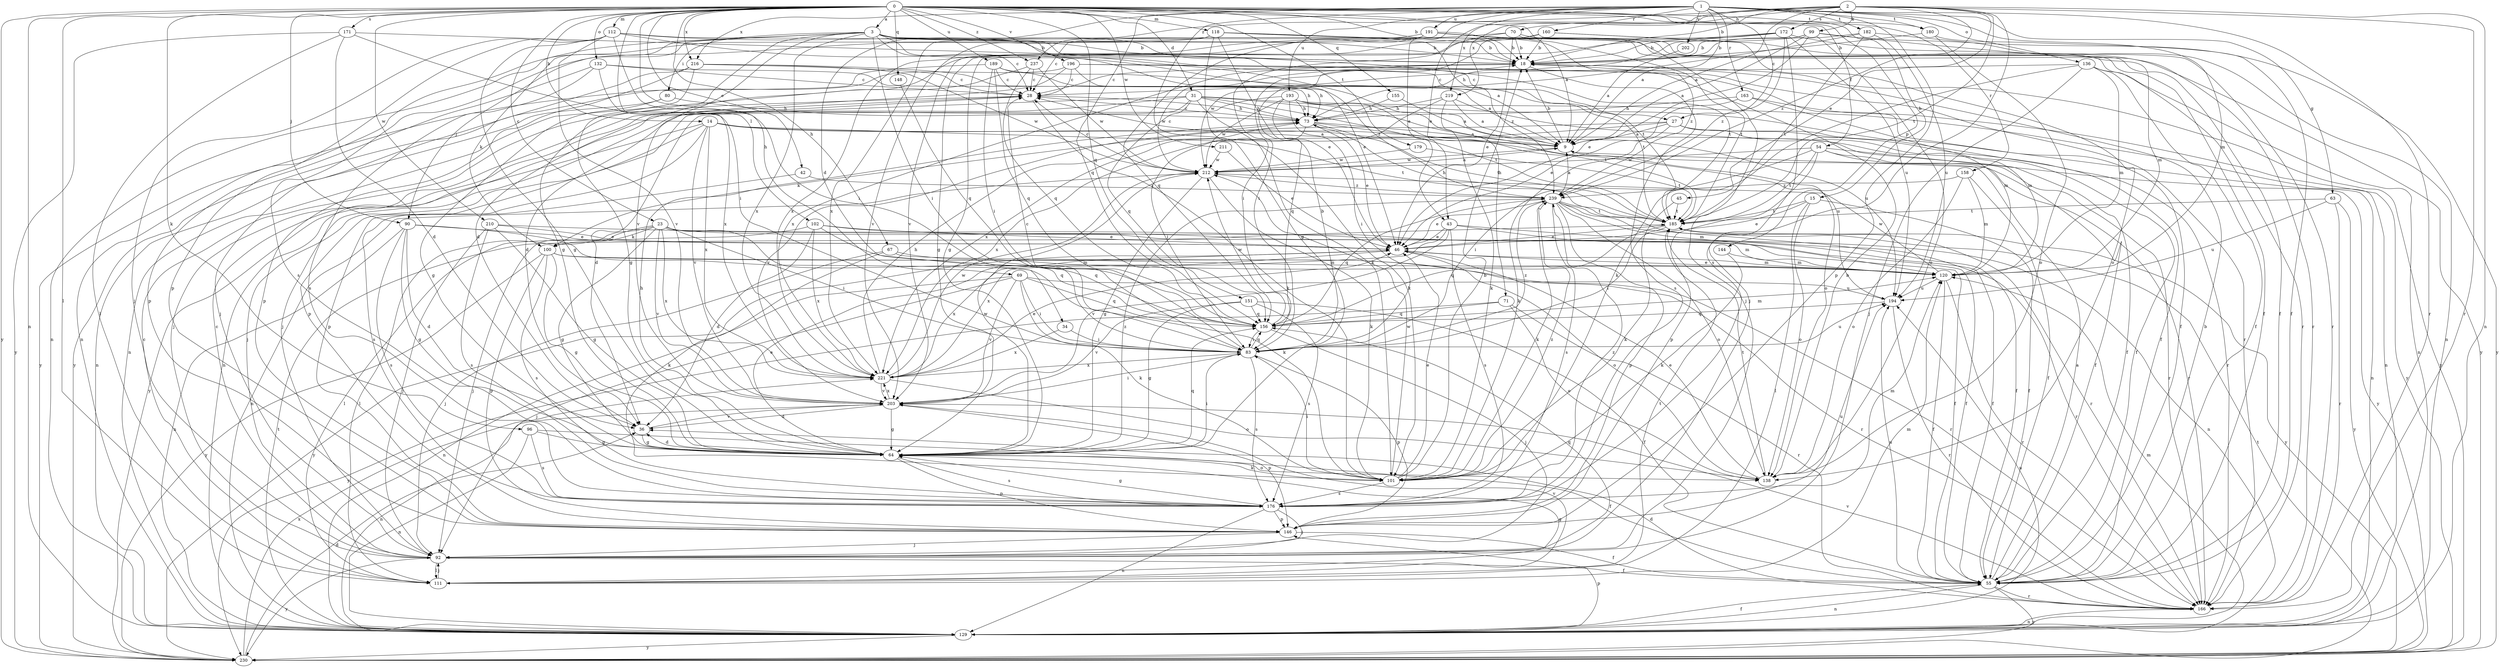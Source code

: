 strict digraph  {
0;
1;
2;
3;
9;
14;
15;
18;
23;
27;
28;
31;
34;
36;
42;
43;
45;
46;
54;
55;
63;
64;
67;
69;
70;
71;
73;
80;
83;
90;
92;
96;
99;
100;
101;
102;
111;
112;
118;
120;
129;
132;
136;
138;
144;
146;
148;
151;
155;
156;
158;
160;
163;
166;
171;
172;
176;
179;
180;
182;
185;
189;
191;
193;
194;
196;
202;
203;
210;
211;
212;
216;
219;
221;
230;
237;
239;
0 -> 3  [label=a];
0 -> 9  [label=a];
0 -> 14  [label=b];
0 -> 15  [label=b];
0 -> 18  [label=b];
0 -> 23  [label=c];
0 -> 31  [label=d];
0 -> 42  [label=e];
0 -> 54  [label=f];
0 -> 67  [label=h];
0 -> 69  [label=h];
0 -> 90  [label=j];
0 -> 96  [label=k];
0 -> 102  [label=l];
0 -> 111  [label=l];
0 -> 112  [label=m];
0 -> 118  [label=m];
0 -> 129  [label=n];
0 -> 132  [label=o];
0 -> 144  [label=p];
0 -> 148  [label=q];
0 -> 151  [label=q];
0 -> 155  [label=q];
0 -> 158  [label=r];
0 -> 171  [label=s];
0 -> 179  [label=t];
0 -> 180  [label=t];
0 -> 189  [label=u];
0 -> 196  [label=v];
0 -> 210  [label=w];
0 -> 211  [label=w];
0 -> 216  [label=x];
0 -> 230  [label=y];
0 -> 237  [label=z];
1 -> 9  [label=a];
1 -> 27  [label=c];
1 -> 34  [label=d];
1 -> 43  [label=e];
1 -> 63  [label=g];
1 -> 64  [label=g];
1 -> 120  [label=m];
1 -> 136  [label=o];
1 -> 146  [label=p];
1 -> 156  [label=q];
1 -> 160  [label=r];
1 -> 163  [label=r];
1 -> 166  [label=r];
1 -> 180  [label=t];
1 -> 182  [label=t];
1 -> 191  [label=u];
1 -> 193  [label=u];
1 -> 202  [label=v];
1 -> 216  [label=x];
1 -> 219  [label=x];
2 -> 9  [label=a];
2 -> 18  [label=b];
2 -> 43  [label=e];
2 -> 45  [label=e];
2 -> 70  [label=h];
2 -> 99  [label=k];
2 -> 129  [label=n];
2 -> 166  [label=r];
2 -> 172  [label=s];
2 -> 176  [label=s];
2 -> 185  [label=t];
2 -> 219  [label=x];
2 -> 237  [label=z];
2 -> 239  [label=z];
3 -> 18  [label=b];
3 -> 27  [label=c];
3 -> 28  [label=c];
3 -> 46  [label=e];
3 -> 64  [label=g];
3 -> 71  [label=h];
3 -> 80  [label=i];
3 -> 83  [label=i];
3 -> 90  [label=j];
3 -> 100  [label=k];
3 -> 129  [label=n];
3 -> 166  [label=r];
3 -> 185  [label=t];
3 -> 203  [label=v];
3 -> 221  [label=x];
9 -> 18  [label=b];
9 -> 28  [label=c];
9 -> 166  [label=r];
9 -> 212  [label=w];
14 -> 9  [label=a];
14 -> 55  [label=f];
14 -> 92  [label=j];
14 -> 146  [label=p];
14 -> 185  [label=t];
14 -> 203  [label=v];
14 -> 221  [label=x];
14 -> 230  [label=y];
15 -> 46  [label=e];
15 -> 55  [label=f];
15 -> 111  [label=l];
15 -> 138  [label=o];
15 -> 185  [label=t];
18 -> 28  [label=c];
18 -> 176  [label=s];
18 -> 212  [label=w];
18 -> 221  [label=x];
18 -> 230  [label=y];
23 -> 64  [label=g];
23 -> 83  [label=i];
23 -> 92  [label=j];
23 -> 100  [label=k];
23 -> 111  [label=l];
23 -> 120  [label=m];
23 -> 156  [label=q];
23 -> 166  [label=r];
23 -> 203  [label=v];
23 -> 221  [label=x];
27 -> 9  [label=a];
27 -> 55  [label=f];
27 -> 100  [label=k];
27 -> 101  [label=k];
27 -> 129  [label=n];
27 -> 166  [label=r];
27 -> 221  [label=x];
28 -> 73  [label=h];
28 -> 92  [label=j];
28 -> 101  [label=k];
31 -> 73  [label=h];
31 -> 92  [label=j];
31 -> 101  [label=k];
31 -> 129  [label=n];
31 -> 138  [label=o];
31 -> 146  [label=p];
31 -> 156  [label=q];
31 -> 185  [label=t];
31 -> 194  [label=u];
34 -> 83  [label=i];
34 -> 221  [label=x];
36 -> 64  [label=g];
36 -> 203  [label=v];
42 -> 176  [label=s];
42 -> 239  [label=z];
43 -> 46  [label=e];
43 -> 55  [label=f];
43 -> 129  [label=n];
43 -> 176  [label=s];
43 -> 203  [label=v];
43 -> 221  [label=x];
45 -> 101  [label=k];
45 -> 185  [label=t];
46 -> 120  [label=m];
46 -> 138  [label=o];
46 -> 221  [label=x];
46 -> 230  [label=y];
54 -> 55  [label=f];
54 -> 83  [label=i];
54 -> 146  [label=p];
54 -> 166  [label=r];
54 -> 185  [label=t];
54 -> 212  [label=w];
54 -> 230  [label=y];
55 -> 9  [label=a];
55 -> 18  [label=b];
55 -> 129  [label=n];
55 -> 166  [label=r];
55 -> 194  [label=u];
55 -> 230  [label=y];
63 -> 166  [label=r];
63 -> 185  [label=t];
63 -> 194  [label=u];
63 -> 230  [label=y];
64 -> 36  [label=d];
64 -> 46  [label=e];
64 -> 73  [label=h];
64 -> 83  [label=i];
64 -> 101  [label=k];
64 -> 138  [label=o];
64 -> 146  [label=p];
64 -> 156  [label=q];
64 -> 176  [label=s];
64 -> 212  [label=w];
64 -> 239  [label=z];
67 -> 92  [label=j];
67 -> 101  [label=k];
67 -> 120  [label=m];
67 -> 166  [label=r];
69 -> 83  [label=i];
69 -> 92  [label=j];
69 -> 101  [label=k];
69 -> 129  [label=n];
69 -> 156  [label=q];
69 -> 194  [label=u];
69 -> 203  [label=v];
70 -> 18  [label=b];
70 -> 46  [label=e];
70 -> 83  [label=i];
70 -> 185  [label=t];
70 -> 221  [label=x];
70 -> 230  [label=y];
71 -> 138  [label=o];
71 -> 156  [label=q];
71 -> 166  [label=r];
71 -> 230  [label=y];
73 -> 9  [label=a];
73 -> 28  [label=c];
73 -> 46  [label=e];
73 -> 83  [label=i];
73 -> 185  [label=t];
73 -> 194  [label=u];
73 -> 203  [label=v];
80 -> 64  [label=g];
80 -> 73  [label=h];
80 -> 129  [label=n];
83 -> 18  [label=b];
83 -> 28  [label=c];
83 -> 146  [label=p];
83 -> 156  [label=q];
83 -> 176  [label=s];
83 -> 194  [label=u];
83 -> 221  [label=x];
83 -> 239  [label=z];
90 -> 36  [label=d];
90 -> 46  [label=e];
90 -> 64  [label=g];
90 -> 101  [label=k];
90 -> 129  [label=n];
90 -> 176  [label=s];
92 -> 28  [label=c];
92 -> 55  [label=f];
92 -> 111  [label=l];
92 -> 156  [label=q];
92 -> 230  [label=y];
96 -> 55  [label=f];
96 -> 64  [label=g];
96 -> 129  [label=n];
96 -> 176  [label=s];
99 -> 9  [label=a];
99 -> 18  [label=b];
99 -> 46  [label=e];
99 -> 64  [label=g];
99 -> 120  [label=m];
99 -> 138  [label=o];
99 -> 230  [label=y];
100 -> 64  [label=g];
100 -> 120  [label=m];
100 -> 146  [label=p];
100 -> 166  [label=r];
100 -> 176  [label=s];
100 -> 230  [label=y];
101 -> 18  [label=b];
101 -> 46  [label=e];
101 -> 83  [label=i];
101 -> 176  [label=s];
101 -> 212  [label=w];
101 -> 239  [label=z];
102 -> 36  [label=d];
102 -> 46  [label=e];
102 -> 55  [label=f];
102 -> 111  [label=l];
102 -> 156  [label=q];
102 -> 221  [label=x];
111 -> 28  [label=c];
111 -> 64  [label=g];
111 -> 92  [label=j];
111 -> 120  [label=m];
111 -> 185  [label=t];
111 -> 203  [label=v];
112 -> 9  [label=a];
112 -> 18  [label=b];
112 -> 64  [label=g];
112 -> 83  [label=i];
112 -> 92  [label=j];
112 -> 146  [label=p];
112 -> 185  [label=t];
112 -> 203  [label=v];
118 -> 18  [label=b];
118 -> 46  [label=e];
118 -> 55  [label=f];
118 -> 101  [label=k];
118 -> 129  [label=n];
118 -> 176  [label=s];
118 -> 239  [label=z];
120 -> 46  [label=e];
120 -> 55  [label=f];
120 -> 166  [label=r];
120 -> 194  [label=u];
120 -> 212  [label=w];
129 -> 55  [label=f];
129 -> 120  [label=m];
129 -> 146  [label=p];
129 -> 185  [label=t];
129 -> 194  [label=u];
129 -> 230  [label=y];
132 -> 28  [label=c];
132 -> 73  [label=h];
132 -> 146  [label=p];
132 -> 176  [label=s];
132 -> 221  [label=x];
136 -> 28  [label=c];
136 -> 55  [label=f];
136 -> 92  [label=j];
136 -> 101  [label=k];
136 -> 120  [label=m];
136 -> 129  [label=n];
138 -> 18  [label=b];
138 -> 46  [label=e];
138 -> 185  [label=t];
144 -> 101  [label=k];
144 -> 120  [label=m];
146 -> 55  [label=f];
146 -> 92  [label=j];
146 -> 194  [label=u];
148 -> 156  [label=q];
151 -> 55  [label=f];
151 -> 64  [label=g];
151 -> 156  [label=q];
151 -> 176  [label=s];
151 -> 203  [label=v];
155 -> 9  [label=a];
155 -> 73  [label=h];
156 -> 83  [label=i];
156 -> 92  [label=j];
156 -> 120  [label=m];
156 -> 212  [label=w];
158 -> 55  [label=f];
158 -> 120  [label=m];
158 -> 138  [label=o];
158 -> 239  [label=z];
160 -> 18  [label=b];
160 -> 83  [label=i];
160 -> 138  [label=o];
160 -> 166  [label=r];
160 -> 203  [label=v];
163 -> 46  [label=e];
163 -> 73  [label=h];
163 -> 120  [label=m];
163 -> 230  [label=y];
166 -> 36  [label=d];
166 -> 129  [label=n];
166 -> 203  [label=v];
171 -> 18  [label=b];
171 -> 36  [label=d];
171 -> 83  [label=i];
171 -> 111  [label=l];
171 -> 230  [label=y];
172 -> 18  [label=b];
172 -> 36  [label=d];
172 -> 64  [label=g];
172 -> 73  [label=h];
172 -> 92  [label=j];
172 -> 166  [label=r];
172 -> 194  [label=u];
172 -> 239  [label=z];
176 -> 64  [label=g];
176 -> 92  [label=j];
176 -> 120  [label=m];
176 -> 129  [label=n];
176 -> 146  [label=p];
176 -> 239  [label=z];
179 -> 185  [label=t];
179 -> 212  [label=w];
180 -> 18  [label=b];
180 -> 55  [label=f];
180 -> 138  [label=o];
182 -> 18  [label=b];
182 -> 129  [label=n];
182 -> 185  [label=t];
182 -> 194  [label=u];
182 -> 212  [label=w];
185 -> 46  [label=e];
185 -> 73  [label=h];
185 -> 83  [label=i];
185 -> 156  [label=q];
185 -> 230  [label=y];
189 -> 9  [label=a];
189 -> 28  [label=c];
189 -> 83  [label=i];
189 -> 156  [label=q];
189 -> 185  [label=t];
189 -> 230  [label=y];
191 -> 18  [label=b];
191 -> 28  [label=c];
191 -> 55  [label=f];
191 -> 92  [label=j];
191 -> 156  [label=q];
191 -> 203  [label=v];
191 -> 221  [label=x];
191 -> 239  [label=z];
193 -> 36  [label=d];
193 -> 55  [label=f];
193 -> 73  [label=h];
193 -> 83  [label=i];
193 -> 129  [label=n];
193 -> 156  [label=q];
193 -> 185  [label=t];
193 -> 212  [label=w];
194 -> 156  [label=q];
194 -> 166  [label=r];
196 -> 28  [label=c];
196 -> 36  [label=d];
196 -> 55  [label=f];
196 -> 73  [label=h];
196 -> 166  [label=r];
196 -> 230  [label=y];
202 -> 9  [label=a];
203 -> 36  [label=d];
203 -> 64  [label=g];
203 -> 83  [label=i];
203 -> 129  [label=n];
203 -> 146  [label=p];
203 -> 221  [label=x];
210 -> 46  [label=e];
210 -> 55  [label=f];
210 -> 64  [label=g];
210 -> 92  [label=j];
210 -> 176  [label=s];
211 -> 46  [label=e];
211 -> 212  [label=w];
212 -> 9  [label=a];
212 -> 28  [label=c];
212 -> 64  [label=g];
212 -> 101  [label=k];
212 -> 129  [label=n];
212 -> 239  [label=z];
216 -> 28  [label=c];
216 -> 64  [label=g];
216 -> 92  [label=j];
216 -> 146  [label=p];
216 -> 212  [label=w];
216 -> 239  [label=z];
219 -> 9  [label=a];
219 -> 73  [label=h];
219 -> 101  [label=k];
219 -> 120  [label=m];
219 -> 221  [label=x];
221 -> 46  [label=e];
221 -> 73  [label=h];
221 -> 138  [label=o];
221 -> 203  [label=v];
221 -> 212  [label=w];
230 -> 36  [label=d];
230 -> 185  [label=t];
230 -> 221  [label=x];
237 -> 28  [label=c];
237 -> 129  [label=n];
237 -> 156  [label=q];
237 -> 212  [label=w];
239 -> 9  [label=a];
239 -> 46  [label=e];
239 -> 55  [label=f];
239 -> 101  [label=k];
239 -> 120  [label=m];
239 -> 138  [label=o];
239 -> 146  [label=p];
239 -> 156  [label=q];
239 -> 166  [label=r];
239 -> 176  [label=s];
239 -> 185  [label=t];
}
